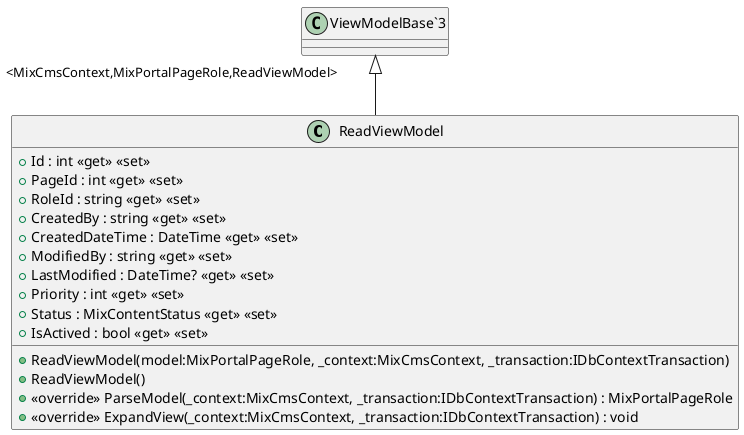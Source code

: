 @startuml
class ReadViewModel {
    + Id : int <<get>> <<set>>
    + PageId : int <<get>> <<set>>
    + RoleId : string <<get>> <<set>>
    + CreatedBy : string <<get>> <<set>>
    + CreatedDateTime : DateTime <<get>> <<set>>
    + ModifiedBy : string <<get>> <<set>>
    + LastModified : DateTime? <<get>> <<set>>
    + Priority : int <<get>> <<set>>
    + Status : MixContentStatus <<get>> <<set>>
    + IsActived : bool <<get>> <<set>>
    + ReadViewModel(model:MixPortalPageRole, _context:MixCmsContext, _transaction:IDbContextTransaction)
    + ReadViewModel()
    + <<override>> ParseModel(_context:MixCmsContext, _transaction:IDbContextTransaction) : MixPortalPageRole
    + <<override>> ExpandView(_context:MixCmsContext, _transaction:IDbContextTransaction) : void
}
"ViewModelBase`3" "<MixCmsContext,MixPortalPageRole,ReadViewModel>" <|-- ReadViewModel
@enduml
